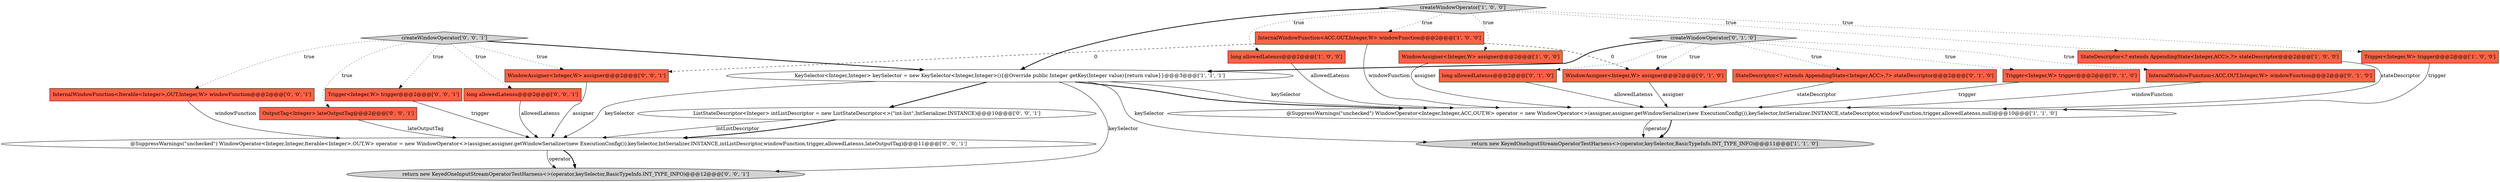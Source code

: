 digraph {
2 [style = filled, label = "StateDescriptor<? extends AppendingState<Integer,ACC>,?> stateDescriptor@@@2@@@['1', '0', '0']", fillcolor = tomato, shape = box image = "AAA0AAABBB1BBB"];
10 [style = filled, label = "InternalWindowFunction<ACC,OUT,Integer,W> windowFunction@@@2@@@['0', '1', '0']", fillcolor = tomato, shape = box image = "AAA0AAABBB2BBB"];
21 [style = filled, label = "return new KeyedOneInputStreamOperatorTestHarness<>(operator,keySelector,BasicTypeInfo.INT_TYPE_INFO)@@@12@@@['0', '0', '1']", fillcolor = lightgray, shape = ellipse image = "AAA0AAABBB3BBB"];
19 [style = filled, label = "Trigger<Integer,W> trigger@@@2@@@['0', '0', '1']", fillcolor = tomato, shape = box image = "AAA0AAABBB3BBB"];
13 [style = filled, label = "createWindowOperator['0', '1', '0']", fillcolor = lightgray, shape = diamond image = "AAA0AAABBB2BBB"];
15 [style = filled, label = "long allowedLatenss@@@2@@@['0', '0', '1']", fillcolor = tomato, shape = box image = "AAA0AAABBB3BBB"];
14 [style = filled, label = "WindowAssigner<Integer,W> assigner@@@2@@@['0', '1', '0']", fillcolor = tomato, shape = box image = "AAA1AAABBB2BBB"];
4 [style = filled, label = "KeySelector<Integer,Integer> keySelector = new KeySelector<Integer,Integer>(){@Override public Integer getKey(Integer value){return value}}@@@3@@@['1', '1', '1']", fillcolor = white, shape = ellipse image = "AAA0AAABBB1BBB"];
11 [style = filled, label = "long allowedLatenss@@@2@@@['0', '1', '0']", fillcolor = tomato, shape = box image = "AAA0AAABBB2BBB"];
22 [style = filled, label = "@SuppressWarnings(\"unchecked\") WindowOperator<Integer,Integer,Iterable<Integer>,OUT,W> operator = new WindowOperator<>(assigner,assigner.getWindowSerializer(new ExecutionConfig()),keySelector,IntSerializer.INSTANCE,intListDescriptor,windowFunction,trigger,allowedLatenss,lateOutputTag)@@@11@@@['0', '0', '1']", fillcolor = white, shape = ellipse image = "AAA0AAABBB3BBB"];
6 [style = filled, label = "@SuppressWarnings(\"unchecked\") WindowOperator<Integer,Integer,ACC,OUT,W> operator = new WindowOperator<>(assigner,assigner.getWindowSerializer(new ExecutionConfig()),keySelector,IntSerializer.INSTANCE,stateDescriptor,windowFunction,trigger,allowedLatenss,null)@@@10@@@['1', '1', '0']", fillcolor = white, shape = ellipse image = "AAA0AAABBB1BBB"];
9 [style = filled, label = "StateDescriptor<? extends AppendingState<Integer,ACC>,?> stateDescriptor@@@2@@@['0', '1', '0']", fillcolor = tomato, shape = box image = "AAA0AAABBB2BBB"];
7 [style = filled, label = "Trigger<Integer,W> trigger@@@2@@@['1', '0', '0']", fillcolor = tomato, shape = box image = "AAA0AAABBB1BBB"];
3 [style = filled, label = "long allowedLatenss@@@2@@@['1', '0', '0']", fillcolor = tomato, shape = box image = "AAA0AAABBB1BBB"];
8 [style = filled, label = "InternalWindowFunction<ACC,OUT,Integer,W> windowFunction@@@2@@@['1', '0', '0']", fillcolor = tomato, shape = box image = "AAA1AAABBB1BBB"];
12 [style = filled, label = "Trigger<Integer,W> trigger@@@2@@@['0', '1', '0']", fillcolor = tomato, shape = box image = "AAA0AAABBB2BBB"];
16 [style = filled, label = "InternalWindowFunction<Iterable<Integer>,OUT,Integer,W> windowFunction@@@2@@@['0', '0', '1']", fillcolor = tomato, shape = box image = "AAA0AAABBB3BBB"];
18 [style = filled, label = "createWindowOperator['0', '0', '1']", fillcolor = lightgray, shape = diamond image = "AAA0AAABBB3BBB"];
17 [style = filled, label = "OutputTag<Integer> lateOutputTag@@@2@@@['0', '0', '1']", fillcolor = tomato, shape = box image = "AAA0AAABBB3BBB"];
20 [style = filled, label = "ListStateDescriptor<Integer> intListDescriptor = new ListStateDescriptor<>(\"int-list\",IntSerializer.INSTANCE)@@@10@@@['0', '0', '1']", fillcolor = white, shape = ellipse image = "AAA0AAABBB3BBB"];
5 [style = filled, label = "return new KeyedOneInputStreamOperatorTestHarness<>(operator,keySelector,BasicTypeInfo.INT_TYPE_INFO)@@@11@@@['1', '1', '0']", fillcolor = lightgray, shape = ellipse image = "AAA0AAABBB1BBB"];
1 [style = filled, label = "WindowAssigner<Integer,W> assigner@@@2@@@['1', '0', '0']", fillcolor = tomato, shape = box image = "AAA0AAABBB1BBB"];
0 [style = filled, label = "createWindowOperator['1', '0', '0']", fillcolor = lightgray, shape = diamond image = "AAA0AAABBB1BBB"];
23 [style = filled, label = "WindowAssigner<Integer,W> assigner@@@2@@@['0', '0', '1']", fillcolor = tomato, shape = box image = "AAA0AAABBB3BBB"];
7->6 [style = solid, label="trigger"];
1->6 [style = solid, label="assigner"];
3->6 [style = solid, label="allowedLatenss"];
10->6 [style = solid, label="windowFunction"];
14->6 [style = solid, label="assigner"];
16->22 [style = solid, label="windowFunction"];
11->6 [style = solid, label="allowedLatenss"];
22->21 [style = solid, label="operator"];
13->12 [style = dotted, label="true"];
4->6 [style = bold, label=""];
18->16 [style = dotted, label="true"];
20->22 [style = solid, label="intListDescriptor"];
8->23 [style = dashed, label="0"];
17->22 [style = solid, label="lateOutputTag"];
18->19 [style = dotted, label="true"];
4->5 [style = solid, label="keySelector"];
22->21 [style = bold, label=""];
18->15 [style = dotted, label="true"];
4->22 [style = solid, label="keySelector"];
9->6 [style = solid, label="stateDescriptor"];
8->14 [style = dashed, label="0"];
8->6 [style = solid, label="windowFunction"];
23->22 [style = solid, label="assigner"];
18->23 [style = dotted, label="true"];
13->10 [style = dotted, label="true"];
6->5 [style = solid, label="operator"];
4->6 [style = solid, label="keySelector"];
20->22 [style = bold, label=""];
0->8 [style = dotted, label="true"];
12->6 [style = solid, label="trigger"];
6->5 [style = bold, label=""];
2->6 [style = solid, label="stateDescriptor"];
19->22 [style = solid, label="trigger"];
15->22 [style = solid, label="allowedLatenss"];
18->4 [style = bold, label=""];
0->4 [style = bold, label=""];
4->20 [style = bold, label=""];
13->11 [style = dotted, label="true"];
0->3 [style = dotted, label="true"];
18->17 [style = dotted, label="true"];
0->2 [style = dotted, label="true"];
4->21 [style = solid, label="keySelector"];
13->14 [style = dotted, label="true"];
0->7 [style = dotted, label="true"];
0->1 [style = dotted, label="true"];
13->4 [style = bold, label=""];
13->9 [style = dotted, label="true"];
}
